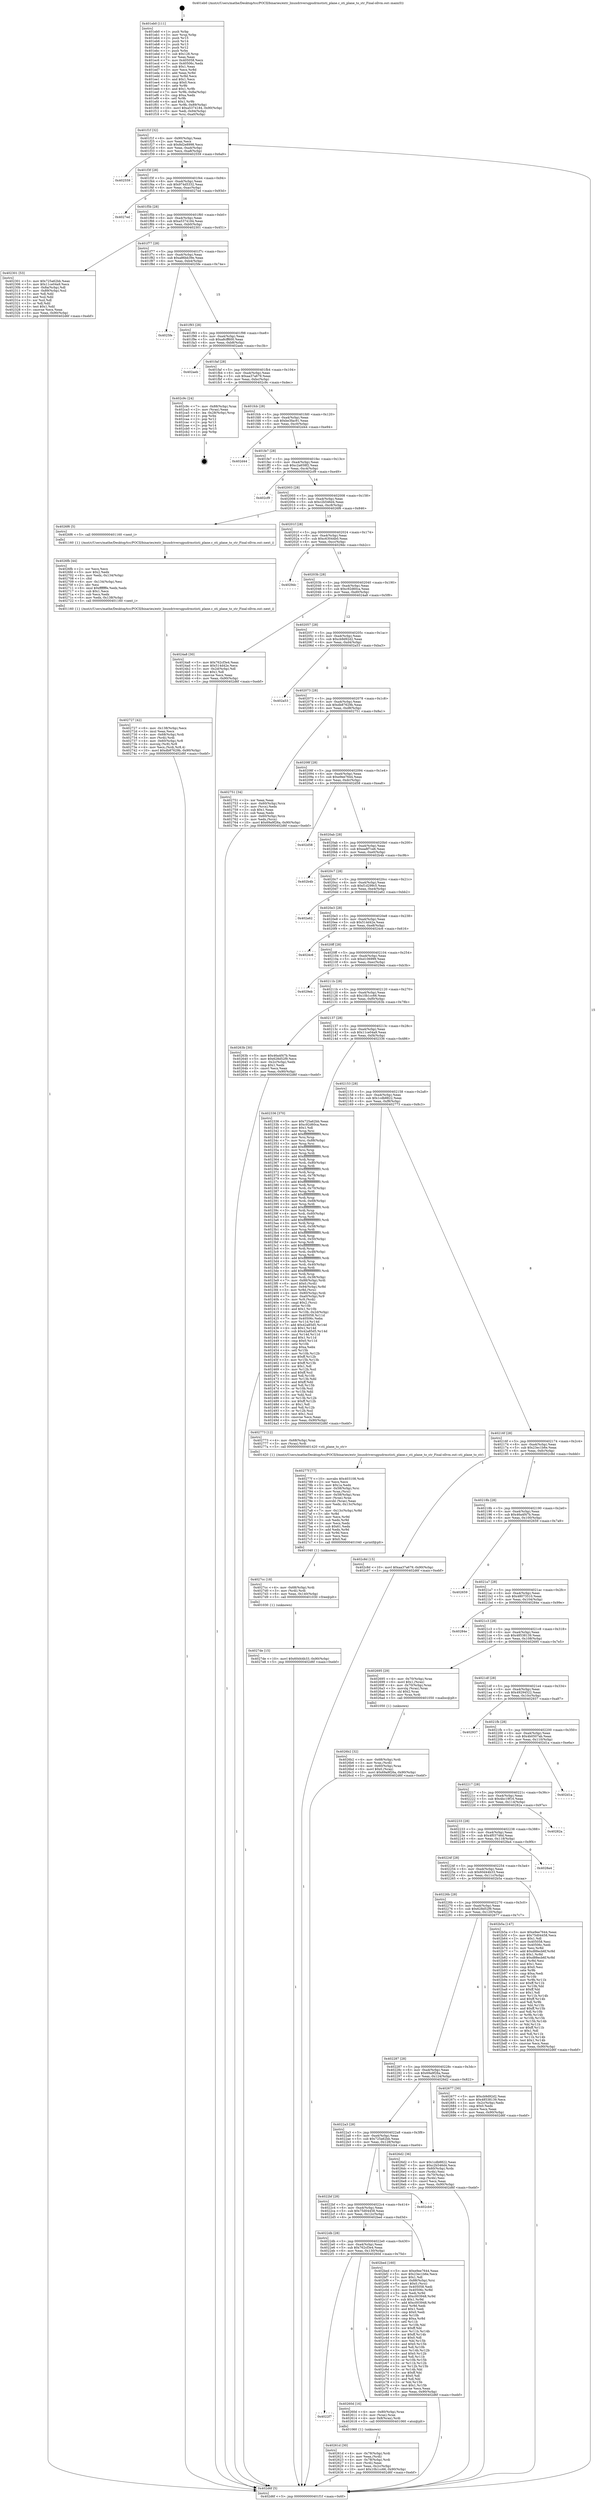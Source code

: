 digraph "0x401eb0" {
  label = "0x401eb0 (/mnt/c/Users/mathe/Desktop/tcc/POCII/binaries/extr_linuxdriversgpudrmstisti_plane.c_sti_plane_to_str_Final-ollvm.out::main(0))"
  labelloc = "t"
  node[shape=record]

  Entry [label="",width=0.3,height=0.3,shape=circle,fillcolor=black,style=filled]
  "0x401f1f" [label="{
     0x401f1f [32]\l
     | [instrs]\l
     &nbsp;&nbsp;0x401f1f \<+6\>: mov -0x90(%rbp),%eax\l
     &nbsp;&nbsp;0x401f25 \<+2\>: mov %eax,%ecx\l
     &nbsp;&nbsp;0x401f27 \<+6\>: sub $0x8d2e8998,%ecx\l
     &nbsp;&nbsp;0x401f2d \<+6\>: mov %eax,-0xa4(%rbp)\l
     &nbsp;&nbsp;0x401f33 \<+6\>: mov %ecx,-0xa8(%rbp)\l
     &nbsp;&nbsp;0x401f39 \<+6\>: je 0000000000402559 \<main+0x6a9\>\l
  }"]
  "0x402559" [label="{
     0x402559\l
  }", style=dashed]
  "0x401f3f" [label="{
     0x401f3f [28]\l
     | [instrs]\l
     &nbsp;&nbsp;0x401f3f \<+5\>: jmp 0000000000401f44 \<main+0x94\>\l
     &nbsp;&nbsp;0x401f44 \<+6\>: mov -0xa4(%rbp),%eax\l
     &nbsp;&nbsp;0x401f4a \<+5\>: sub $0x974d5332,%eax\l
     &nbsp;&nbsp;0x401f4f \<+6\>: mov %eax,-0xac(%rbp)\l
     &nbsp;&nbsp;0x401f55 \<+6\>: je 00000000004027ed \<main+0x93d\>\l
  }"]
  Exit [label="",width=0.3,height=0.3,shape=circle,fillcolor=black,style=filled,peripheries=2]
  "0x4027ed" [label="{
     0x4027ed\l
  }", style=dashed]
  "0x401f5b" [label="{
     0x401f5b [28]\l
     | [instrs]\l
     &nbsp;&nbsp;0x401f5b \<+5\>: jmp 0000000000401f60 \<main+0xb0\>\l
     &nbsp;&nbsp;0x401f60 \<+6\>: mov -0xa4(%rbp),%eax\l
     &nbsp;&nbsp;0x401f66 \<+5\>: sub $0xa5374184,%eax\l
     &nbsp;&nbsp;0x401f6b \<+6\>: mov %eax,-0xb0(%rbp)\l
     &nbsp;&nbsp;0x401f71 \<+6\>: je 0000000000402301 \<main+0x451\>\l
  }"]
  "0x4027de" [label="{
     0x4027de [15]\l
     | [instrs]\l
     &nbsp;&nbsp;0x4027de \<+10\>: movl $0x60d44b33,-0x90(%rbp)\l
     &nbsp;&nbsp;0x4027e8 \<+5\>: jmp 0000000000402d6f \<main+0xebf\>\l
  }"]
  "0x402301" [label="{
     0x402301 [53]\l
     | [instrs]\l
     &nbsp;&nbsp;0x402301 \<+5\>: mov $0x725a62bb,%eax\l
     &nbsp;&nbsp;0x402306 \<+5\>: mov $0x11ce04a9,%ecx\l
     &nbsp;&nbsp;0x40230b \<+6\>: mov -0x8a(%rbp),%dl\l
     &nbsp;&nbsp;0x402311 \<+7\>: mov -0x89(%rbp),%sil\l
     &nbsp;&nbsp;0x402318 \<+3\>: mov %dl,%dil\l
     &nbsp;&nbsp;0x40231b \<+3\>: and %sil,%dil\l
     &nbsp;&nbsp;0x40231e \<+3\>: xor %sil,%dl\l
     &nbsp;&nbsp;0x402321 \<+3\>: or %dl,%dil\l
     &nbsp;&nbsp;0x402324 \<+4\>: test $0x1,%dil\l
     &nbsp;&nbsp;0x402328 \<+3\>: cmovne %ecx,%eax\l
     &nbsp;&nbsp;0x40232b \<+6\>: mov %eax,-0x90(%rbp)\l
     &nbsp;&nbsp;0x402331 \<+5\>: jmp 0000000000402d6f \<main+0xebf\>\l
  }"]
  "0x401f77" [label="{
     0x401f77 [28]\l
     | [instrs]\l
     &nbsp;&nbsp;0x401f77 \<+5\>: jmp 0000000000401f7c \<main+0xcc\>\l
     &nbsp;&nbsp;0x401f7c \<+6\>: mov -0xa4(%rbp),%eax\l
     &nbsp;&nbsp;0x401f82 \<+5\>: sub $0xa86bb39e,%eax\l
     &nbsp;&nbsp;0x401f87 \<+6\>: mov %eax,-0xb4(%rbp)\l
     &nbsp;&nbsp;0x401f8d \<+6\>: je 00000000004025fe \<main+0x74e\>\l
  }"]
  "0x402d6f" [label="{
     0x402d6f [5]\l
     | [instrs]\l
     &nbsp;&nbsp;0x402d6f \<+5\>: jmp 0000000000401f1f \<main+0x6f\>\l
  }"]
  "0x401eb0" [label="{
     0x401eb0 [111]\l
     | [instrs]\l
     &nbsp;&nbsp;0x401eb0 \<+1\>: push %rbp\l
     &nbsp;&nbsp;0x401eb1 \<+3\>: mov %rsp,%rbp\l
     &nbsp;&nbsp;0x401eb4 \<+2\>: push %r15\l
     &nbsp;&nbsp;0x401eb6 \<+2\>: push %r14\l
     &nbsp;&nbsp;0x401eb8 \<+2\>: push %r13\l
     &nbsp;&nbsp;0x401eba \<+2\>: push %r12\l
     &nbsp;&nbsp;0x401ebc \<+1\>: push %rbx\l
     &nbsp;&nbsp;0x401ebd \<+7\>: sub $0x128,%rsp\l
     &nbsp;&nbsp;0x401ec4 \<+2\>: xor %eax,%eax\l
     &nbsp;&nbsp;0x401ec6 \<+7\>: mov 0x405058,%ecx\l
     &nbsp;&nbsp;0x401ecd \<+7\>: mov 0x40506c,%edx\l
     &nbsp;&nbsp;0x401ed4 \<+3\>: sub $0x1,%eax\l
     &nbsp;&nbsp;0x401ed7 \<+3\>: mov %ecx,%r8d\l
     &nbsp;&nbsp;0x401eda \<+3\>: add %eax,%r8d\l
     &nbsp;&nbsp;0x401edd \<+4\>: imul %r8d,%ecx\l
     &nbsp;&nbsp;0x401ee1 \<+3\>: and $0x1,%ecx\l
     &nbsp;&nbsp;0x401ee4 \<+3\>: cmp $0x0,%ecx\l
     &nbsp;&nbsp;0x401ee7 \<+4\>: sete %r9b\l
     &nbsp;&nbsp;0x401eeb \<+4\>: and $0x1,%r9b\l
     &nbsp;&nbsp;0x401eef \<+7\>: mov %r9b,-0x8a(%rbp)\l
     &nbsp;&nbsp;0x401ef6 \<+3\>: cmp $0xa,%edx\l
     &nbsp;&nbsp;0x401ef9 \<+4\>: setl %r9b\l
     &nbsp;&nbsp;0x401efd \<+4\>: and $0x1,%r9b\l
     &nbsp;&nbsp;0x401f01 \<+7\>: mov %r9b,-0x89(%rbp)\l
     &nbsp;&nbsp;0x401f08 \<+10\>: movl $0xa5374184,-0x90(%rbp)\l
     &nbsp;&nbsp;0x401f12 \<+6\>: mov %edi,-0x94(%rbp)\l
     &nbsp;&nbsp;0x401f18 \<+7\>: mov %rsi,-0xa0(%rbp)\l
  }"]
  "0x4027cc" [label="{
     0x4027cc [18]\l
     | [instrs]\l
     &nbsp;&nbsp;0x4027cc \<+4\>: mov -0x68(%rbp),%rdi\l
     &nbsp;&nbsp;0x4027d0 \<+3\>: mov (%rdi),%rdi\l
     &nbsp;&nbsp;0x4027d3 \<+6\>: mov %eax,-0x140(%rbp)\l
     &nbsp;&nbsp;0x4027d9 \<+5\>: call 0000000000401030 \<free@plt\>\l
     | [calls]\l
     &nbsp;&nbsp;0x401030 \{1\} (unknown)\l
  }"]
  "0x4025fe" [label="{
     0x4025fe\l
  }", style=dashed]
  "0x401f93" [label="{
     0x401f93 [28]\l
     | [instrs]\l
     &nbsp;&nbsp;0x401f93 \<+5\>: jmp 0000000000401f98 \<main+0xe8\>\l
     &nbsp;&nbsp;0x401f98 \<+6\>: mov -0xa4(%rbp),%eax\l
     &nbsp;&nbsp;0x401f9e \<+5\>: sub $0xa8cff600,%eax\l
     &nbsp;&nbsp;0x401fa3 \<+6\>: mov %eax,-0xb8(%rbp)\l
     &nbsp;&nbsp;0x401fa9 \<+6\>: je 0000000000402aeb \<main+0xc3b\>\l
  }"]
  "0x40277f" [label="{
     0x40277f [77]\l
     | [instrs]\l
     &nbsp;&nbsp;0x40277f \<+10\>: movabs $0x403108,%rdi\l
     &nbsp;&nbsp;0x402789 \<+2\>: xor %ecx,%ecx\l
     &nbsp;&nbsp;0x40278b \<+5\>: mov $0x1a,%edx\l
     &nbsp;&nbsp;0x402790 \<+4\>: mov -0x58(%rbp),%rsi\l
     &nbsp;&nbsp;0x402794 \<+3\>: mov %rax,(%rsi)\l
     &nbsp;&nbsp;0x402797 \<+4\>: mov -0x58(%rbp),%rax\l
     &nbsp;&nbsp;0x40279b \<+3\>: mov (%rax),%rax\l
     &nbsp;&nbsp;0x40279e \<+3\>: movsbl (%rax),%eax\l
     &nbsp;&nbsp;0x4027a1 \<+6\>: mov %edx,-0x13c(%rbp)\l
     &nbsp;&nbsp;0x4027a7 \<+1\>: cltd\l
     &nbsp;&nbsp;0x4027a8 \<+7\>: mov -0x13c(%rbp),%r8d\l
     &nbsp;&nbsp;0x4027af \<+3\>: idiv %r8d\l
     &nbsp;&nbsp;0x4027b2 \<+3\>: mov %ecx,%r9d\l
     &nbsp;&nbsp;0x4027b5 \<+3\>: sub %edx,%r9d\l
     &nbsp;&nbsp;0x4027b8 \<+2\>: mov %ecx,%edx\l
     &nbsp;&nbsp;0x4027ba \<+3\>: sub $0x61,%edx\l
     &nbsp;&nbsp;0x4027bd \<+3\>: add %edx,%r9d\l
     &nbsp;&nbsp;0x4027c0 \<+3\>: sub %r9d,%ecx\l
     &nbsp;&nbsp;0x4027c3 \<+2\>: mov %ecx,%esi\l
     &nbsp;&nbsp;0x4027c5 \<+2\>: mov $0x0,%al\l
     &nbsp;&nbsp;0x4027c7 \<+5\>: call 0000000000401040 \<printf@plt\>\l
     | [calls]\l
     &nbsp;&nbsp;0x401040 \{1\} (unknown)\l
  }"]
  "0x402aeb" [label="{
     0x402aeb\l
  }", style=dashed]
  "0x401faf" [label="{
     0x401faf [28]\l
     | [instrs]\l
     &nbsp;&nbsp;0x401faf \<+5\>: jmp 0000000000401fb4 \<main+0x104\>\l
     &nbsp;&nbsp;0x401fb4 \<+6\>: mov -0xa4(%rbp),%eax\l
     &nbsp;&nbsp;0x401fba \<+5\>: sub $0xaa37a679,%eax\l
     &nbsp;&nbsp;0x401fbf \<+6\>: mov %eax,-0xbc(%rbp)\l
     &nbsp;&nbsp;0x401fc5 \<+6\>: je 0000000000402c9c \<main+0xdec\>\l
  }"]
  "0x402727" [label="{
     0x402727 [42]\l
     | [instrs]\l
     &nbsp;&nbsp;0x402727 \<+6\>: mov -0x138(%rbp),%ecx\l
     &nbsp;&nbsp;0x40272d \<+3\>: imul %eax,%ecx\l
     &nbsp;&nbsp;0x402730 \<+4\>: mov -0x68(%rbp),%rdi\l
     &nbsp;&nbsp;0x402734 \<+3\>: mov (%rdi),%rdi\l
     &nbsp;&nbsp;0x402737 \<+4\>: mov -0x60(%rbp),%r8\l
     &nbsp;&nbsp;0x40273b \<+3\>: movslq (%r8),%r8\l
     &nbsp;&nbsp;0x40273e \<+4\>: mov %ecx,(%rdi,%r8,4)\l
     &nbsp;&nbsp;0x402742 \<+10\>: movl $0xdb87629b,-0x90(%rbp)\l
     &nbsp;&nbsp;0x40274c \<+5\>: jmp 0000000000402d6f \<main+0xebf\>\l
  }"]
  "0x402c9c" [label="{
     0x402c9c [24]\l
     | [instrs]\l
     &nbsp;&nbsp;0x402c9c \<+7\>: mov -0x88(%rbp),%rax\l
     &nbsp;&nbsp;0x402ca3 \<+2\>: mov (%rax),%eax\l
     &nbsp;&nbsp;0x402ca5 \<+4\>: lea -0x28(%rbp),%rsp\l
     &nbsp;&nbsp;0x402ca9 \<+1\>: pop %rbx\l
     &nbsp;&nbsp;0x402caa \<+2\>: pop %r12\l
     &nbsp;&nbsp;0x402cac \<+2\>: pop %r13\l
     &nbsp;&nbsp;0x402cae \<+2\>: pop %r14\l
     &nbsp;&nbsp;0x402cb0 \<+2\>: pop %r15\l
     &nbsp;&nbsp;0x402cb2 \<+1\>: pop %rbp\l
     &nbsp;&nbsp;0x402cb3 \<+1\>: ret\l
  }"]
  "0x401fcb" [label="{
     0x401fcb [28]\l
     | [instrs]\l
     &nbsp;&nbsp;0x401fcb \<+5\>: jmp 0000000000401fd0 \<main+0x120\>\l
     &nbsp;&nbsp;0x401fd0 \<+6\>: mov -0xa4(%rbp),%eax\l
     &nbsp;&nbsp;0x401fd6 \<+5\>: sub $0xbe3fac91,%eax\l
     &nbsp;&nbsp;0x401fdb \<+6\>: mov %eax,-0xc0(%rbp)\l
     &nbsp;&nbsp;0x401fe1 \<+6\>: je 0000000000402d44 \<main+0xe94\>\l
  }"]
  "0x4026fb" [label="{
     0x4026fb [44]\l
     | [instrs]\l
     &nbsp;&nbsp;0x4026fb \<+2\>: xor %ecx,%ecx\l
     &nbsp;&nbsp;0x4026fd \<+5\>: mov $0x2,%edx\l
     &nbsp;&nbsp;0x402702 \<+6\>: mov %edx,-0x134(%rbp)\l
     &nbsp;&nbsp;0x402708 \<+1\>: cltd\l
     &nbsp;&nbsp;0x402709 \<+6\>: mov -0x134(%rbp),%esi\l
     &nbsp;&nbsp;0x40270f \<+2\>: idiv %esi\l
     &nbsp;&nbsp;0x402711 \<+6\>: imul $0xfffffffe,%edx,%edx\l
     &nbsp;&nbsp;0x402717 \<+3\>: sub $0x1,%ecx\l
     &nbsp;&nbsp;0x40271a \<+2\>: sub %ecx,%edx\l
     &nbsp;&nbsp;0x40271c \<+6\>: mov %edx,-0x138(%rbp)\l
     &nbsp;&nbsp;0x402722 \<+5\>: call 0000000000401160 \<next_i\>\l
     | [calls]\l
     &nbsp;&nbsp;0x401160 \{1\} (/mnt/c/Users/mathe/Desktop/tcc/POCII/binaries/extr_linuxdriversgpudrmstisti_plane.c_sti_plane_to_str_Final-ollvm.out::next_i)\l
  }"]
  "0x402d44" [label="{
     0x402d44\l
  }", style=dashed]
  "0x401fe7" [label="{
     0x401fe7 [28]\l
     | [instrs]\l
     &nbsp;&nbsp;0x401fe7 \<+5\>: jmp 0000000000401fec \<main+0x13c\>\l
     &nbsp;&nbsp;0x401fec \<+6\>: mov -0xa4(%rbp),%eax\l
     &nbsp;&nbsp;0x401ff2 \<+5\>: sub $0xc2a658f2,%eax\l
     &nbsp;&nbsp;0x401ff7 \<+6\>: mov %eax,-0xc4(%rbp)\l
     &nbsp;&nbsp;0x401ffd \<+6\>: je 0000000000402cf9 \<main+0xe49\>\l
  }"]
  "0x4026b2" [label="{
     0x4026b2 [32]\l
     | [instrs]\l
     &nbsp;&nbsp;0x4026b2 \<+4\>: mov -0x68(%rbp),%rdi\l
     &nbsp;&nbsp;0x4026b6 \<+3\>: mov %rax,(%rdi)\l
     &nbsp;&nbsp;0x4026b9 \<+4\>: mov -0x60(%rbp),%rax\l
     &nbsp;&nbsp;0x4026bd \<+6\>: movl $0x0,(%rax)\l
     &nbsp;&nbsp;0x4026c3 \<+10\>: movl $0x69a9f26a,-0x90(%rbp)\l
     &nbsp;&nbsp;0x4026cd \<+5\>: jmp 0000000000402d6f \<main+0xebf\>\l
  }"]
  "0x402cf9" [label="{
     0x402cf9\l
  }", style=dashed]
  "0x402003" [label="{
     0x402003 [28]\l
     | [instrs]\l
     &nbsp;&nbsp;0x402003 \<+5\>: jmp 0000000000402008 \<main+0x158\>\l
     &nbsp;&nbsp;0x402008 \<+6\>: mov -0xa4(%rbp),%eax\l
     &nbsp;&nbsp;0x40200e \<+5\>: sub $0xc2b546d4,%eax\l
     &nbsp;&nbsp;0x402013 \<+6\>: mov %eax,-0xc8(%rbp)\l
     &nbsp;&nbsp;0x402019 \<+6\>: je 00000000004026f6 \<main+0x846\>\l
  }"]
  "0x40261d" [label="{
     0x40261d [30]\l
     | [instrs]\l
     &nbsp;&nbsp;0x40261d \<+4\>: mov -0x78(%rbp),%rdi\l
     &nbsp;&nbsp;0x402621 \<+2\>: mov %eax,(%rdi)\l
     &nbsp;&nbsp;0x402623 \<+4\>: mov -0x78(%rbp),%rdi\l
     &nbsp;&nbsp;0x402627 \<+2\>: mov (%rdi),%eax\l
     &nbsp;&nbsp;0x402629 \<+3\>: mov %eax,-0x2c(%rbp)\l
     &nbsp;&nbsp;0x40262c \<+10\>: movl $0x10b1cc66,-0x90(%rbp)\l
     &nbsp;&nbsp;0x402636 \<+5\>: jmp 0000000000402d6f \<main+0xebf\>\l
  }"]
  "0x4026f6" [label="{
     0x4026f6 [5]\l
     | [instrs]\l
     &nbsp;&nbsp;0x4026f6 \<+5\>: call 0000000000401160 \<next_i\>\l
     | [calls]\l
     &nbsp;&nbsp;0x401160 \{1\} (/mnt/c/Users/mathe/Desktop/tcc/POCII/binaries/extr_linuxdriversgpudrmstisti_plane.c_sti_plane_to_str_Final-ollvm.out::next_i)\l
  }"]
  "0x40201f" [label="{
     0x40201f [28]\l
     | [instrs]\l
     &nbsp;&nbsp;0x40201f \<+5\>: jmp 0000000000402024 \<main+0x174\>\l
     &nbsp;&nbsp;0x402024 \<+6\>: mov -0xa4(%rbp),%eax\l
     &nbsp;&nbsp;0x40202a \<+5\>: sub $0xc63044b0,%eax\l
     &nbsp;&nbsp;0x40202f \<+6\>: mov %eax,-0xcc(%rbp)\l
     &nbsp;&nbsp;0x402035 \<+6\>: je 00000000004029dc \<main+0xb2c\>\l
  }"]
  "0x4022f7" [label="{
     0x4022f7\l
  }", style=dashed]
  "0x4029dc" [label="{
     0x4029dc\l
  }", style=dashed]
  "0x40203b" [label="{
     0x40203b [28]\l
     | [instrs]\l
     &nbsp;&nbsp;0x40203b \<+5\>: jmp 0000000000402040 \<main+0x190\>\l
     &nbsp;&nbsp;0x402040 \<+6\>: mov -0xa4(%rbp),%eax\l
     &nbsp;&nbsp;0x402046 \<+5\>: sub $0xc92d60ca,%eax\l
     &nbsp;&nbsp;0x40204b \<+6\>: mov %eax,-0xd0(%rbp)\l
     &nbsp;&nbsp;0x402051 \<+6\>: je 00000000004024a8 \<main+0x5f8\>\l
  }"]
  "0x40260d" [label="{
     0x40260d [16]\l
     | [instrs]\l
     &nbsp;&nbsp;0x40260d \<+4\>: mov -0x80(%rbp),%rax\l
     &nbsp;&nbsp;0x402611 \<+3\>: mov (%rax),%rax\l
     &nbsp;&nbsp;0x402614 \<+4\>: mov 0x8(%rax),%rdi\l
     &nbsp;&nbsp;0x402618 \<+5\>: call 0000000000401060 \<atoi@plt\>\l
     | [calls]\l
     &nbsp;&nbsp;0x401060 \{1\} (unknown)\l
  }"]
  "0x4024a8" [label="{
     0x4024a8 [30]\l
     | [instrs]\l
     &nbsp;&nbsp;0x4024a8 \<+5\>: mov $0x762cf3e4,%eax\l
     &nbsp;&nbsp;0x4024ad \<+5\>: mov $0x514d42e,%ecx\l
     &nbsp;&nbsp;0x4024b2 \<+3\>: mov -0x2d(%rbp),%dl\l
     &nbsp;&nbsp;0x4024b5 \<+3\>: test $0x1,%dl\l
     &nbsp;&nbsp;0x4024b8 \<+3\>: cmovne %ecx,%eax\l
     &nbsp;&nbsp;0x4024bb \<+6\>: mov %eax,-0x90(%rbp)\l
     &nbsp;&nbsp;0x4024c1 \<+5\>: jmp 0000000000402d6f \<main+0xebf\>\l
  }"]
  "0x402057" [label="{
     0x402057 [28]\l
     | [instrs]\l
     &nbsp;&nbsp;0x402057 \<+5\>: jmp 000000000040205c \<main+0x1ac\>\l
     &nbsp;&nbsp;0x40205c \<+6\>: mov -0xa4(%rbp),%eax\l
     &nbsp;&nbsp;0x402062 \<+5\>: sub $0xcb9d92d2,%eax\l
     &nbsp;&nbsp;0x402067 \<+6\>: mov %eax,-0xd4(%rbp)\l
     &nbsp;&nbsp;0x40206d \<+6\>: je 0000000000402a53 \<main+0xba3\>\l
  }"]
  "0x4022db" [label="{
     0x4022db [28]\l
     | [instrs]\l
     &nbsp;&nbsp;0x4022db \<+5\>: jmp 00000000004022e0 \<main+0x430\>\l
     &nbsp;&nbsp;0x4022e0 \<+6\>: mov -0xa4(%rbp),%eax\l
     &nbsp;&nbsp;0x4022e6 \<+5\>: sub $0x762cf3e4,%eax\l
     &nbsp;&nbsp;0x4022eb \<+6\>: mov %eax,-0x130(%rbp)\l
     &nbsp;&nbsp;0x4022f1 \<+6\>: je 000000000040260d \<main+0x75d\>\l
  }"]
  "0x402a53" [label="{
     0x402a53\l
  }", style=dashed]
  "0x402073" [label="{
     0x402073 [28]\l
     | [instrs]\l
     &nbsp;&nbsp;0x402073 \<+5\>: jmp 0000000000402078 \<main+0x1c8\>\l
     &nbsp;&nbsp;0x402078 \<+6\>: mov -0xa4(%rbp),%eax\l
     &nbsp;&nbsp;0x40207e \<+5\>: sub $0xdb87629b,%eax\l
     &nbsp;&nbsp;0x402083 \<+6\>: mov %eax,-0xd8(%rbp)\l
     &nbsp;&nbsp;0x402089 \<+6\>: je 0000000000402751 \<main+0x8a1\>\l
  }"]
  "0x402bed" [label="{
     0x402bed [160]\l
     | [instrs]\l
     &nbsp;&nbsp;0x402bed \<+5\>: mov $0xe9ee7644,%eax\l
     &nbsp;&nbsp;0x402bf2 \<+5\>: mov $0x23ec1b6e,%ecx\l
     &nbsp;&nbsp;0x402bf7 \<+2\>: mov $0x1,%dl\l
     &nbsp;&nbsp;0x402bf9 \<+7\>: mov -0x88(%rbp),%rsi\l
     &nbsp;&nbsp;0x402c00 \<+6\>: movl $0x0,(%rsi)\l
     &nbsp;&nbsp;0x402c06 \<+7\>: mov 0x405058,%edi\l
     &nbsp;&nbsp;0x402c0d \<+8\>: mov 0x40506c,%r8d\l
     &nbsp;&nbsp;0x402c15 \<+3\>: mov %edi,%r9d\l
     &nbsp;&nbsp;0x402c18 \<+7\>: sub $0xc003948,%r9d\l
     &nbsp;&nbsp;0x402c1f \<+4\>: sub $0x1,%r9d\l
     &nbsp;&nbsp;0x402c23 \<+7\>: add $0xc003948,%r9d\l
     &nbsp;&nbsp;0x402c2a \<+4\>: imul %r9d,%edi\l
     &nbsp;&nbsp;0x402c2e \<+3\>: and $0x1,%edi\l
     &nbsp;&nbsp;0x402c31 \<+3\>: cmp $0x0,%edi\l
     &nbsp;&nbsp;0x402c34 \<+4\>: sete %r10b\l
     &nbsp;&nbsp;0x402c38 \<+4\>: cmp $0xa,%r8d\l
     &nbsp;&nbsp;0x402c3c \<+4\>: setl %r11b\l
     &nbsp;&nbsp;0x402c40 \<+3\>: mov %r10b,%bl\l
     &nbsp;&nbsp;0x402c43 \<+3\>: xor $0xff,%bl\l
     &nbsp;&nbsp;0x402c46 \<+3\>: mov %r11b,%r14b\l
     &nbsp;&nbsp;0x402c49 \<+4\>: xor $0xff,%r14b\l
     &nbsp;&nbsp;0x402c4d \<+3\>: xor $0x0,%dl\l
     &nbsp;&nbsp;0x402c50 \<+3\>: mov %bl,%r15b\l
     &nbsp;&nbsp;0x402c53 \<+4\>: and $0x0,%r15b\l
     &nbsp;&nbsp;0x402c57 \<+3\>: and %dl,%r10b\l
     &nbsp;&nbsp;0x402c5a \<+3\>: mov %r14b,%r12b\l
     &nbsp;&nbsp;0x402c5d \<+4\>: and $0x0,%r12b\l
     &nbsp;&nbsp;0x402c61 \<+3\>: and %dl,%r11b\l
     &nbsp;&nbsp;0x402c64 \<+3\>: or %r10b,%r15b\l
     &nbsp;&nbsp;0x402c67 \<+3\>: or %r11b,%r12b\l
     &nbsp;&nbsp;0x402c6a \<+3\>: xor %r12b,%r15b\l
     &nbsp;&nbsp;0x402c6d \<+3\>: or %r14b,%bl\l
     &nbsp;&nbsp;0x402c70 \<+3\>: xor $0xff,%bl\l
     &nbsp;&nbsp;0x402c73 \<+3\>: or $0x0,%dl\l
     &nbsp;&nbsp;0x402c76 \<+2\>: and %dl,%bl\l
     &nbsp;&nbsp;0x402c78 \<+3\>: or %bl,%r15b\l
     &nbsp;&nbsp;0x402c7b \<+4\>: test $0x1,%r15b\l
     &nbsp;&nbsp;0x402c7f \<+3\>: cmovne %ecx,%eax\l
     &nbsp;&nbsp;0x402c82 \<+6\>: mov %eax,-0x90(%rbp)\l
     &nbsp;&nbsp;0x402c88 \<+5\>: jmp 0000000000402d6f \<main+0xebf\>\l
  }"]
  "0x402751" [label="{
     0x402751 [34]\l
     | [instrs]\l
     &nbsp;&nbsp;0x402751 \<+2\>: xor %eax,%eax\l
     &nbsp;&nbsp;0x402753 \<+4\>: mov -0x60(%rbp),%rcx\l
     &nbsp;&nbsp;0x402757 \<+2\>: mov (%rcx),%edx\l
     &nbsp;&nbsp;0x402759 \<+3\>: sub $0x1,%eax\l
     &nbsp;&nbsp;0x40275c \<+2\>: sub %eax,%edx\l
     &nbsp;&nbsp;0x40275e \<+4\>: mov -0x60(%rbp),%rcx\l
     &nbsp;&nbsp;0x402762 \<+2\>: mov %edx,(%rcx)\l
     &nbsp;&nbsp;0x402764 \<+10\>: movl $0x69a9f26a,-0x90(%rbp)\l
     &nbsp;&nbsp;0x40276e \<+5\>: jmp 0000000000402d6f \<main+0xebf\>\l
  }"]
  "0x40208f" [label="{
     0x40208f [28]\l
     | [instrs]\l
     &nbsp;&nbsp;0x40208f \<+5\>: jmp 0000000000402094 \<main+0x1e4\>\l
     &nbsp;&nbsp;0x402094 \<+6\>: mov -0xa4(%rbp),%eax\l
     &nbsp;&nbsp;0x40209a \<+5\>: sub $0xe9ee7644,%eax\l
     &nbsp;&nbsp;0x40209f \<+6\>: mov %eax,-0xdc(%rbp)\l
     &nbsp;&nbsp;0x4020a5 \<+6\>: je 0000000000402d58 \<main+0xea8\>\l
  }"]
  "0x4022bf" [label="{
     0x4022bf [28]\l
     | [instrs]\l
     &nbsp;&nbsp;0x4022bf \<+5\>: jmp 00000000004022c4 \<main+0x414\>\l
     &nbsp;&nbsp;0x4022c4 \<+6\>: mov -0xa4(%rbp),%eax\l
     &nbsp;&nbsp;0x4022ca \<+5\>: sub $0x75d04458,%eax\l
     &nbsp;&nbsp;0x4022cf \<+6\>: mov %eax,-0x12c(%rbp)\l
     &nbsp;&nbsp;0x4022d5 \<+6\>: je 0000000000402bed \<main+0xd3d\>\l
  }"]
  "0x402d58" [label="{
     0x402d58\l
  }", style=dashed]
  "0x4020ab" [label="{
     0x4020ab [28]\l
     | [instrs]\l
     &nbsp;&nbsp;0x4020ab \<+5\>: jmp 00000000004020b0 \<main+0x200\>\l
     &nbsp;&nbsp;0x4020b0 \<+6\>: mov -0xa4(%rbp),%eax\l
     &nbsp;&nbsp;0x4020b6 \<+5\>: sub $0xea8f7ce6,%eax\l
     &nbsp;&nbsp;0x4020bb \<+6\>: mov %eax,-0xe0(%rbp)\l
     &nbsp;&nbsp;0x4020c1 \<+6\>: je 0000000000402b4b \<main+0xc9b\>\l
  }"]
  "0x402cb4" [label="{
     0x402cb4\l
  }", style=dashed]
  "0x402b4b" [label="{
     0x402b4b\l
  }", style=dashed]
  "0x4020c7" [label="{
     0x4020c7 [28]\l
     | [instrs]\l
     &nbsp;&nbsp;0x4020c7 \<+5\>: jmp 00000000004020cc \<main+0x21c\>\l
     &nbsp;&nbsp;0x4020cc \<+6\>: mov -0xa4(%rbp),%eax\l
     &nbsp;&nbsp;0x4020d2 \<+5\>: sub $0xf1d299c5,%eax\l
     &nbsp;&nbsp;0x4020d7 \<+6\>: mov %eax,-0xe4(%rbp)\l
     &nbsp;&nbsp;0x4020dd \<+6\>: je 0000000000402a62 \<main+0xbb2\>\l
  }"]
  "0x4022a3" [label="{
     0x4022a3 [28]\l
     | [instrs]\l
     &nbsp;&nbsp;0x4022a3 \<+5\>: jmp 00000000004022a8 \<main+0x3f8\>\l
     &nbsp;&nbsp;0x4022a8 \<+6\>: mov -0xa4(%rbp),%eax\l
     &nbsp;&nbsp;0x4022ae \<+5\>: sub $0x725a62bb,%eax\l
     &nbsp;&nbsp;0x4022b3 \<+6\>: mov %eax,-0x128(%rbp)\l
     &nbsp;&nbsp;0x4022b9 \<+6\>: je 0000000000402cb4 \<main+0xe04\>\l
  }"]
  "0x402a62" [label="{
     0x402a62\l
  }", style=dashed]
  "0x4020e3" [label="{
     0x4020e3 [28]\l
     | [instrs]\l
     &nbsp;&nbsp;0x4020e3 \<+5\>: jmp 00000000004020e8 \<main+0x238\>\l
     &nbsp;&nbsp;0x4020e8 \<+6\>: mov -0xa4(%rbp),%eax\l
     &nbsp;&nbsp;0x4020ee \<+5\>: sub $0x514d42e,%eax\l
     &nbsp;&nbsp;0x4020f3 \<+6\>: mov %eax,-0xe8(%rbp)\l
     &nbsp;&nbsp;0x4020f9 \<+6\>: je 00000000004024c6 \<main+0x616\>\l
  }"]
  "0x4026d2" [label="{
     0x4026d2 [36]\l
     | [instrs]\l
     &nbsp;&nbsp;0x4026d2 \<+5\>: mov $0x1cdb8822,%eax\l
     &nbsp;&nbsp;0x4026d7 \<+5\>: mov $0xc2b546d4,%ecx\l
     &nbsp;&nbsp;0x4026dc \<+4\>: mov -0x60(%rbp),%rdx\l
     &nbsp;&nbsp;0x4026e0 \<+2\>: mov (%rdx),%esi\l
     &nbsp;&nbsp;0x4026e2 \<+4\>: mov -0x70(%rbp),%rdx\l
     &nbsp;&nbsp;0x4026e6 \<+2\>: cmp (%rdx),%esi\l
     &nbsp;&nbsp;0x4026e8 \<+3\>: cmovl %ecx,%eax\l
     &nbsp;&nbsp;0x4026eb \<+6\>: mov %eax,-0x90(%rbp)\l
     &nbsp;&nbsp;0x4026f1 \<+5\>: jmp 0000000000402d6f \<main+0xebf\>\l
  }"]
  "0x4024c6" [label="{
     0x4024c6\l
  }", style=dashed]
  "0x4020ff" [label="{
     0x4020ff [28]\l
     | [instrs]\l
     &nbsp;&nbsp;0x4020ff \<+5\>: jmp 0000000000402104 \<main+0x254\>\l
     &nbsp;&nbsp;0x402104 \<+6\>: mov -0xa4(%rbp),%eax\l
     &nbsp;&nbsp;0x40210a \<+5\>: sub $0xd106999,%eax\l
     &nbsp;&nbsp;0x40210f \<+6\>: mov %eax,-0xec(%rbp)\l
     &nbsp;&nbsp;0x402115 \<+6\>: je 00000000004029eb \<main+0xb3b\>\l
  }"]
  "0x402287" [label="{
     0x402287 [28]\l
     | [instrs]\l
     &nbsp;&nbsp;0x402287 \<+5\>: jmp 000000000040228c \<main+0x3dc\>\l
     &nbsp;&nbsp;0x40228c \<+6\>: mov -0xa4(%rbp),%eax\l
     &nbsp;&nbsp;0x402292 \<+5\>: sub $0x69a9f26a,%eax\l
     &nbsp;&nbsp;0x402297 \<+6\>: mov %eax,-0x124(%rbp)\l
     &nbsp;&nbsp;0x40229d \<+6\>: je 00000000004026d2 \<main+0x822\>\l
  }"]
  "0x4029eb" [label="{
     0x4029eb\l
  }", style=dashed]
  "0x40211b" [label="{
     0x40211b [28]\l
     | [instrs]\l
     &nbsp;&nbsp;0x40211b \<+5\>: jmp 0000000000402120 \<main+0x270\>\l
     &nbsp;&nbsp;0x402120 \<+6\>: mov -0xa4(%rbp),%eax\l
     &nbsp;&nbsp;0x402126 \<+5\>: sub $0x10b1cc66,%eax\l
     &nbsp;&nbsp;0x40212b \<+6\>: mov %eax,-0xf0(%rbp)\l
     &nbsp;&nbsp;0x402131 \<+6\>: je 000000000040263b \<main+0x78b\>\l
  }"]
  "0x402677" [label="{
     0x402677 [30]\l
     | [instrs]\l
     &nbsp;&nbsp;0x402677 \<+5\>: mov $0xcb9d92d2,%eax\l
     &nbsp;&nbsp;0x40267c \<+5\>: mov $0x48538139,%ecx\l
     &nbsp;&nbsp;0x402681 \<+3\>: mov -0x2c(%rbp),%edx\l
     &nbsp;&nbsp;0x402684 \<+3\>: cmp $0x0,%edx\l
     &nbsp;&nbsp;0x402687 \<+3\>: cmove %ecx,%eax\l
     &nbsp;&nbsp;0x40268a \<+6\>: mov %eax,-0x90(%rbp)\l
     &nbsp;&nbsp;0x402690 \<+5\>: jmp 0000000000402d6f \<main+0xebf\>\l
  }"]
  "0x40263b" [label="{
     0x40263b [30]\l
     | [instrs]\l
     &nbsp;&nbsp;0x40263b \<+5\>: mov $0x46a4f47b,%eax\l
     &nbsp;&nbsp;0x402640 \<+5\>: mov $0x628d52f9,%ecx\l
     &nbsp;&nbsp;0x402645 \<+3\>: mov -0x2c(%rbp),%edx\l
     &nbsp;&nbsp;0x402648 \<+3\>: cmp $0x1,%edx\l
     &nbsp;&nbsp;0x40264b \<+3\>: cmovl %ecx,%eax\l
     &nbsp;&nbsp;0x40264e \<+6\>: mov %eax,-0x90(%rbp)\l
     &nbsp;&nbsp;0x402654 \<+5\>: jmp 0000000000402d6f \<main+0xebf\>\l
  }"]
  "0x402137" [label="{
     0x402137 [28]\l
     | [instrs]\l
     &nbsp;&nbsp;0x402137 \<+5\>: jmp 000000000040213c \<main+0x28c\>\l
     &nbsp;&nbsp;0x40213c \<+6\>: mov -0xa4(%rbp),%eax\l
     &nbsp;&nbsp;0x402142 \<+5\>: sub $0x11ce04a9,%eax\l
     &nbsp;&nbsp;0x402147 \<+6\>: mov %eax,-0xf4(%rbp)\l
     &nbsp;&nbsp;0x40214d \<+6\>: je 0000000000402336 \<main+0x486\>\l
  }"]
  "0x40226b" [label="{
     0x40226b [28]\l
     | [instrs]\l
     &nbsp;&nbsp;0x40226b \<+5\>: jmp 0000000000402270 \<main+0x3c0\>\l
     &nbsp;&nbsp;0x402270 \<+6\>: mov -0xa4(%rbp),%eax\l
     &nbsp;&nbsp;0x402276 \<+5\>: sub $0x628d52f9,%eax\l
     &nbsp;&nbsp;0x40227b \<+6\>: mov %eax,-0x120(%rbp)\l
     &nbsp;&nbsp;0x402281 \<+6\>: je 0000000000402677 \<main+0x7c7\>\l
  }"]
  "0x402336" [label="{
     0x402336 [370]\l
     | [instrs]\l
     &nbsp;&nbsp;0x402336 \<+5\>: mov $0x725a62bb,%eax\l
     &nbsp;&nbsp;0x40233b \<+5\>: mov $0xc92d60ca,%ecx\l
     &nbsp;&nbsp;0x402340 \<+2\>: mov $0x1,%dl\l
     &nbsp;&nbsp;0x402342 \<+3\>: mov %rsp,%rsi\l
     &nbsp;&nbsp;0x402345 \<+4\>: add $0xfffffffffffffff0,%rsi\l
     &nbsp;&nbsp;0x402349 \<+3\>: mov %rsi,%rsp\l
     &nbsp;&nbsp;0x40234c \<+7\>: mov %rsi,-0x88(%rbp)\l
     &nbsp;&nbsp;0x402353 \<+3\>: mov %rsp,%rsi\l
     &nbsp;&nbsp;0x402356 \<+4\>: add $0xfffffffffffffff0,%rsi\l
     &nbsp;&nbsp;0x40235a \<+3\>: mov %rsi,%rsp\l
     &nbsp;&nbsp;0x40235d \<+3\>: mov %rsp,%rdi\l
     &nbsp;&nbsp;0x402360 \<+4\>: add $0xfffffffffffffff0,%rdi\l
     &nbsp;&nbsp;0x402364 \<+3\>: mov %rdi,%rsp\l
     &nbsp;&nbsp;0x402367 \<+4\>: mov %rdi,-0x80(%rbp)\l
     &nbsp;&nbsp;0x40236b \<+3\>: mov %rsp,%rdi\l
     &nbsp;&nbsp;0x40236e \<+4\>: add $0xfffffffffffffff0,%rdi\l
     &nbsp;&nbsp;0x402372 \<+3\>: mov %rdi,%rsp\l
     &nbsp;&nbsp;0x402375 \<+4\>: mov %rdi,-0x78(%rbp)\l
     &nbsp;&nbsp;0x402379 \<+3\>: mov %rsp,%rdi\l
     &nbsp;&nbsp;0x40237c \<+4\>: add $0xfffffffffffffff0,%rdi\l
     &nbsp;&nbsp;0x402380 \<+3\>: mov %rdi,%rsp\l
     &nbsp;&nbsp;0x402383 \<+4\>: mov %rdi,-0x70(%rbp)\l
     &nbsp;&nbsp;0x402387 \<+3\>: mov %rsp,%rdi\l
     &nbsp;&nbsp;0x40238a \<+4\>: add $0xfffffffffffffff0,%rdi\l
     &nbsp;&nbsp;0x40238e \<+3\>: mov %rdi,%rsp\l
     &nbsp;&nbsp;0x402391 \<+4\>: mov %rdi,-0x68(%rbp)\l
     &nbsp;&nbsp;0x402395 \<+3\>: mov %rsp,%rdi\l
     &nbsp;&nbsp;0x402398 \<+4\>: add $0xfffffffffffffff0,%rdi\l
     &nbsp;&nbsp;0x40239c \<+3\>: mov %rdi,%rsp\l
     &nbsp;&nbsp;0x40239f \<+4\>: mov %rdi,-0x60(%rbp)\l
     &nbsp;&nbsp;0x4023a3 \<+3\>: mov %rsp,%rdi\l
     &nbsp;&nbsp;0x4023a6 \<+4\>: add $0xfffffffffffffff0,%rdi\l
     &nbsp;&nbsp;0x4023aa \<+3\>: mov %rdi,%rsp\l
     &nbsp;&nbsp;0x4023ad \<+4\>: mov %rdi,-0x58(%rbp)\l
     &nbsp;&nbsp;0x4023b1 \<+3\>: mov %rsp,%rdi\l
     &nbsp;&nbsp;0x4023b4 \<+4\>: add $0xfffffffffffffff0,%rdi\l
     &nbsp;&nbsp;0x4023b8 \<+3\>: mov %rdi,%rsp\l
     &nbsp;&nbsp;0x4023bb \<+4\>: mov %rdi,-0x50(%rbp)\l
     &nbsp;&nbsp;0x4023bf \<+3\>: mov %rsp,%rdi\l
     &nbsp;&nbsp;0x4023c2 \<+4\>: add $0xfffffffffffffff0,%rdi\l
     &nbsp;&nbsp;0x4023c6 \<+3\>: mov %rdi,%rsp\l
     &nbsp;&nbsp;0x4023c9 \<+4\>: mov %rdi,-0x48(%rbp)\l
     &nbsp;&nbsp;0x4023cd \<+3\>: mov %rsp,%rdi\l
     &nbsp;&nbsp;0x4023d0 \<+4\>: add $0xfffffffffffffff0,%rdi\l
     &nbsp;&nbsp;0x4023d4 \<+3\>: mov %rdi,%rsp\l
     &nbsp;&nbsp;0x4023d7 \<+4\>: mov %rdi,-0x40(%rbp)\l
     &nbsp;&nbsp;0x4023db \<+3\>: mov %rsp,%rdi\l
     &nbsp;&nbsp;0x4023de \<+4\>: add $0xfffffffffffffff0,%rdi\l
     &nbsp;&nbsp;0x4023e2 \<+3\>: mov %rdi,%rsp\l
     &nbsp;&nbsp;0x4023e5 \<+4\>: mov %rdi,-0x38(%rbp)\l
     &nbsp;&nbsp;0x4023e9 \<+7\>: mov -0x88(%rbp),%rdi\l
     &nbsp;&nbsp;0x4023f0 \<+6\>: movl $0x0,(%rdi)\l
     &nbsp;&nbsp;0x4023f6 \<+7\>: mov -0x94(%rbp),%r8d\l
     &nbsp;&nbsp;0x4023fd \<+3\>: mov %r8d,(%rsi)\l
     &nbsp;&nbsp;0x402400 \<+4\>: mov -0x80(%rbp),%rdi\l
     &nbsp;&nbsp;0x402404 \<+7\>: mov -0xa0(%rbp),%r9\l
     &nbsp;&nbsp;0x40240b \<+3\>: mov %r9,(%rdi)\l
     &nbsp;&nbsp;0x40240e \<+3\>: cmpl $0x2,(%rsi)\l
     &nbsp;&nbsp;0x402411 \<+4\>: setne %r10b\l
     &nbsp;&nbsp;0x402415 \<+4\>: and $0x1,%r10b\l
     &nbsp;&nbsp;0x402419 \<+4\>: mov %r10b,-0x2d(%rbp)\l
     &nbsp;&nbsp;0x40241d \<+8\>: mov 0x405058,%r11d\l
     &nbsp;&nbsp;0x402425 \<+7\>: mov 0x40506c,%ebx\l
     &nbsp;&nbsp;0x40242c \<+3\>: mov %r11d,%r14d\l
     &nbsp;&nbsp;0x40242f \<+7\>: add $0x42a85d5,%r14d\l
     &nbsp;&nbsp;0x402436 \<+4\>: sub $0x1,%r14d\l
     &nbsp;&nbsp;0x40243a \<+7\>: sub $0x42a85d5,%r14d\l
     &nbsp;&nbsp;0x402441 \<+4\>: imul %r14d,%r11d\l
     &nbsp;&nbsp;0x402445 \<+4\>: and $0x1,%r11d\l
     &nbsp;&nbsp;0x402449 \<+4\>: cmp $0x0,%r11d\l
     &nbsp;&nbsp;0x40244d \<+4\>: sete %r10b\l
     &nbsp;&nbsp;0x402451 \<+3\>: cmp $0xa,%ebx\l
     &nbsp;&nbsp;0x402454 \<+4\>: setl %r15b\l
     &nbsp;&nbsp;0x402458 \<+3\>: mov %r10b,%r12b\l
     &nbsp;&nbsp;0x40245b \<+4\>: xor $0xff,%r12b\l
     &nbsp;&nbsp;0x40245f \<+3\>: mov %r15b,%r13b\l
     &nbsp;&nbsp;0x402462 \<+4\>: xor $0xff,%r13b\l
     &nbsp;&nbsp;0x402466 \<+3\>: xor $0x1,%dl\l
     &nbsp;&nbsp;0x402469 \<+3\>: mov %r12b,%sil\l
     &nbsp;&nbsp;0x40246c \<+4\>: and $0xff,%sil\l
     &nbsp;&nbsp;0x402470 \<+3\>: and %dl,%r10b\l
     &nbsp;&nbsp;0x402473 \<+3\>: mov %r13b,%dil\l
     &nbsp;&nbsp;0x402476 \<+4\>: and $0xff,%dil\l
     &nbsp;&nbsp;0x40247a \<+3\>: and %dl,%r15b\l
     &nbsp;&nbsp;0x40247d \<+3\>: or %r10b,%sil\l
     &nbsp;&nbsp;0x402480 \<+3\>: or %r15b,%dil\l
     &nbsp;&nbsp;0x402483 \<+3\>: xor %dil,%sil\l
     &nbsp;&nbsp;0x402486 \<+3\>: or %r13b,%r12b\l
     &nbsp;&nbsp;0x402489 \<+4\>: xor $0xff,%r12b\l
     &nbsp;&nbsp;0x40248d \<+3\>: or $0x1,%dl\l
     &nbsp;&nbsp;0x402490 \<+3\>: and %dl,%r12b\l
     &nbsp;&nbsp;0x402493 \<+3\>: or %r12b,%sil\l
     &nbsp;&nbsp;0x402496 \<+4\>: test $0x1,%sil\l
     &nbsp;&nbsp;0x40249a \<+3\>: cmovne %ecx,%eax\l
     &nbsp;&nbsp;0x40249d \<+6\>: mov %eax,-0x90(%rbp)\l
     &nbsp;&nbsp;0x4024a3 \<+5\>: jmp 0000000000402d6f \<main+0xebf\>\l
  }"]
  "0x402153" [label="{
     0x402153 [28]\l
     | [instrs]\l
     &nbsp;&nbsp;0x402153 \<+5\>: jmp 0000000000402158 \<main+0x2a8\>\l
     &nbsp;&nbsp;0x402158 \<+6\>: mov -0xa4(%rbp),%eax\l
     &nbsp;&nbsp;0x40215e \<+5\>: sub $0x1cdb8822,%eax\l
     &nbsp;&nbsp;0x402163 \<+6\>: mov %eax,-0xf8(%rbp)\l
     &nbsp;&nbsp;0x402169 \<+6\>: je 0000000000402773 \<main+0x8c3\>\l
  }"]
  "0x402b5a" [label="{
     0x402b5a [147]\l
     | [instrs]\l
     &nbsp;&nbsp;0x402b5a \<+5\>: mov $0xe9ee7644,%eax\l
     &nbsp;&nbsp;0x402b5f \<+5\>: mov $0x75d04458,%ecx\l
     &nbsp;&nbsp;0x402b64 \<+2\>: mov $0x1,%dl\l
     &nbsp;&nbsp;0x402b66 \<+7\>: mov 0x405058,%esi\l
     &nbsp;&nbsp;0x402b6d \<+7\>: mov 0x40506c,%edi\l
     &nbsp;&nbsp;0x402b74 \<+3\>: mov %esi,%r8d\l
     &nbsp;&nbsp;0x402b77 \<+7\>: add $0xd88ecb6f,%r8d\l
     &nbsp;&nbsp;0x402b7e \<+4\>: sub $0x1,%r8d\l
     &nbsp;&nbsp;0x402b82 \<+7\>: sub $0xd88ecb6f,%r8d\l
     &nbsp;&nbsp;0x402b89 \<+4\>: imul %r8d,%esi\l
     &nbsp;&nbsp;0x402b8d \<+3\>: and $0x1,%esi\l
     &nbsp;&nbsp;0x402b90 \<+3\>: cmp $0x0,%esi\l
     &nbsp;&nbsp;0x402b93 \<+4\>: sete %r9b\l
     &nbsp;&nbsp;0x402b97 \<+3\>: cmp $0xa,%edi\l
     &nbsp;&nbsp;0x402b9a \<+4\>: setl %r10b\l
     &nbsp;&nbsp;0x402b9e \<+3\>: mov %r9b,%r11b\l
     &nbsp;&nbsp;0x402ba1 \<+4\>: xor $0xff,%r11b\l
     &nbsp;&nbsp;0x402ba5 \<+3\>: mov %r10b,%bl\l
     &nbsp;&nbsp;0x402ba8 \<+3\>: xor $0xff,%bl\l
     &nbsp;&nbsp;0x402bab \<+3\>: xor $0x1,%dl\l
     &nbsp;&nbsp;0x402bae \<+3\>: mov %r11b,%r14b\l
     &nbsp;&nbsp;0x402bb1 \<+4\>: and $0xff,%r14b\l
     &nbsp;&nbsp;0x402bb5 \<+3\>: and %dl,%r9b\l
     &nbsp;&nbsp;0x402bb8 \<+3\>: mov %bl,%r15b\l
     &nbsp;&nbsp;0x402bbb \<+4\>: and $0xff,%r15b\l
     &nbsp;&nbsp;0x402bbf \<+3\>: and %dl,%r10b\l
     &nbsp;&nbsp;0x402bc2 \<+3\>: or %r9b,%r14b\l
     &nbsp;&nbsp;0x402bc5 \<+3\>: or %r10b,%r15b\l
     &nbsp;&nbsp;0x402bc8 \<+3\>: xor %r15b,%r14b\l
     &nbsp;&nbsp;0x402bcb \<+3\>: or %bl,%r11b\l
     &nbsp;&nbsp;0x402bce \<+4\>: xor $0xff,%r11b\l
     &nbsp;&nbsp;0x402bd2 \<+3\>: or $0x1,%dl\l
     &nbsp;&nbsp;0x402bd5 \<+3\>: and %dl,%r11b\l
     &nbsp;&nbsp;0x402bd8 \<+3\>: or %r11b,%r14b\l
     &nbsp;&nbsp;0x402bdb \<+4\>: test $0x1,%r14b\l
     &nbsp;&nbsp;0x402bdf \<+3\>: cmovne %ecx,%eax\l
     &nbsp;&nbsp;0x402be2 \<+6\>: mov %eax,-0x90(%rbp)\l
     &nbsp;&nbsp;0x402be8 \<+5\>: jmp 0000000000402d6f \<main+0xebf\>\l
  }"]
  "0x40224f" [label="{
     0x40224f [28]\l
     | [instrs]\l
     &nbsp;&nbsp;0x40224f \<+5\>: jmp 0000000000402254 \<main+0x3a4\>\l
     &nbsp;&nbsp;0x402254 \<+6\>: mov -0xa4(%rbp),%eax\l
     &nbsp;&nbsp;0x40225a \<+5\>: sub $0x60d44b33,%eax\l
     &nbsp;&nbsp;0x40225f \<+6\>: mov %eax,-0x11c(%rbp)\l
     &nbsp;&nbsp;0x402265 \<+6\>: je 0000000000402b5a \<main+0xcaa\>\l
  }"]
  "0x402773" [label="{
     0x402773 [12]\l
     | [instrs]\l
     &nbsp;&nbsp;0x402773 \<+4\>: mov -0x68(%rbp),%rax\l
     &nbsp;&nbsp;0x402777 \<+3\>: mov (%rax),%rdi\l
     &nbsp;&nbsp;0x40277a \<+5\>: call 0000000000401420 \<sti_plane_to_str\>\l
     | [calls]\l
     &nbsp;&nbsp;0x401420 \{1\} (/mnt/c/Users/mathe/Desktop/tcc/POCII/binaries/extr_linuxdriversgpudrmstisti_plane.c_sti_plane_to_str_Final-ollvm.out::sti_plane_to_str)\l
  }"]
  "0x40216f" [label="{
     0x40216f [28]\l
     | [instrs]\l
     &nbsp;&nbsp;0x40216f \<+5\>: jmp 0000000000402174 \<main+0x2c4\>\l
     &nbsp;&nbsp;0x402174 \<+6\>: mov -0xa4(%rbp),%eax\l
     &nbsp;&nbsp;0x40217a \<+5\>: sub $0x23ec1b6e,%eax\l
     &nbsp;&nbsp;0x40217f \<+6\>: mov %eax,-0xfc(%rbp)\l
     &nbsp;&nbsp;0x402185 \<+6\>: je 0000000000402c8d \<main+0xddd\>\l
  }"]
  "0x4028a4" [label="{
     0x4028a4\l
  }", style=dashed]
  "0x402c8d" [label="{
     0x402c8d [15]\l
     | [instrs]\l
     &nbsp;&nbsp;0x402c8d \<+10\>: movl $0xaa37a679,-0x90(%rbp)\l
     &nbsp;&nbsp;0x402c97 \<+5\>: jmp 0000000000402d6f \<main+0xebf\>\l
  }"]
  "0x40218b" [label="{
     0x40218b [28]\l
     | [instrs]\l
     &nbsp;&nbsp;0x40218b \<+5\>: jmp 0000000000402190 \<main+0x2e0\>\l
     &nbsp;&nbsp;0x402190 \<+6\>: mov -0xa4(%rbp),%eax\l
     &nbsp;&nbsp;0x402196 \<+5\>: sub $0x46a4f47b,%eax\l
     &nbsp;&nbsp;0x40219b \<+6\>: mov %eax,-0x100(%rbp)\l
     &nbsp;&nbsp;0x4021a1 \<+6\>: je 0000000000402659 \<main+0x7a9\>\l
  }"]
  "0x402233" [label="{
     0x402233 [28]\l
     | [instrs]\l
     &nbsp;&nbsp;0x402233 \<+5\>: jmp 0000000000402238 \<main+0x388\>\l
     &nbsp;&nbsp;0x402238 \<+6\>: mov -0xa4(%rbp),%eax\l
     &nbsp;&nbsp;0x40223e \<+5\>: sub $0x4f03746d,%eax\l
     &nbsp;&nbsp;0x402243 \<+6\>: mov %eax,-0x118(%rbp)\l
     &nbsp;&nbsp;0x402249 \<+6\>: je 00000000004028a4 \<main+0x9f4\>\l
  }"]
  "0x402659" [label="{
     0x402659\l
  }", style=dashed]
  "0x4021a7" [label="{
     0x4021a7 [28]\l
     | [instrs]\l
     &nbsp;&nbsp;0x4021a7 \<+5\>: jmp 00000000004021ac \<main+0x2fc\>\l
     &nbsp;&nbsp;0x4021ac \<+6\>: mov -0xa4(%rbp),%eax\l
     &nbsp;&nbsp;0x4021b2 \<+5\>: sub $0x48073510,%eax\l
     &nbsp;&nbsp;0x4021b7 \<+6\>: mov %eax,-0x104(%rbp)\l
     &nbsp;&nbsp;0x4021bd \<+6\>: je 000000000040284e \<main+0x99e\>\l
  }"]
  "0x40282a" [label="{
     0x40282a\l
  }", style=dashed]
  "0x40284e" [label="{
     0x40284e\l
  }", style=dashed]
  "0x4021c3" [label="{
     0x4021c3 [28]\l
     | [instrs]\l
     &nbsp;&nbsp;0x4021c3 \<+5\>: jmp 00000000004021c8 \<main+0x318\>\l
     &nbsp;&nbsp;0x4021c8 \<+6\>: mov -0xa4(%rbp),%eax\l
     &nbsp;&nbsp;0x4021ce \<+5\>: sub $0x48538139,%eax\l
     &nbsp;&nbsp;0x4021d3 \<+6\>: mov %eax,-0x108(%rbp)\l
     &nbsp;&nbsp;0x4021d9 \<+6\>: je 0000000000402695 \<main+0x7e5\>\l
  }"]
  "0x402217" [label="{
     0x402217 [28]\l
     | [instrs]\l
     &nbsp;&nbsp;0x402217 \<+5\>: jmp 000000000040221c \<main+0x36c\>\l
     &nbsp;&nbsp;0x40221c \<+6\>: mov -0xa4(%rbp),%eax\l
     &nbsp;&nbsp;0x402222 \<+5\>: sub $0x4bc19f16,%eax\l
     &nbsp;&nbsp;0x402227 \<+6\>: mov %eax,-0x114(%rbp)\l
     &nbsp;&nbsp;0x40222d \<+6\>: je 000000000040282a \<main+0x97a\>\l
  }"]
  "0x402695" [label="{
     0x402695 [29]\l
     | [instrs]\l
     &nbsp;&nbsp;0x402695 \<+4\>: mov -0x70(%rbp),%rax\l
     &nbsp;&nbsp;0x402699 \<+6\>: movl $0x1,(%rax)\l
     &nbsp;&nbsp;0x40269f \<+4\>: mov -0x70(%rbp),%rax\l
     &nbsp;&nbsp;0x4026a3 \<+3\>: movslq (%rax),%rax\l
     &nbsp;&nbsp;0x4026a6 \<+4\>: shl $0x2,%rax\l
     &nbsp;&nbsp;0x4026aa \<+3\>: mov %rax,%rdi\l
     &nbsp;&nbsp;0x4026ad \<+5\>: call 0000000000401050 \<malloc@plt\>\l
     | [calls]\l
     &nbsp;&nbsp;0x401050 \{1\} (unknown)\l
  }"]
  "0x4021df" [label="{
     0x4021df [28]\l
     | [instrs]\l
     &nbsp;&nbsp;0x4021df \<+5\>: jmp 00000000004021e4 \<main+0x334\>\l
     &nbsp;&nbsp;0x4021e4 \<+6\>: mov -0xa4(%rbp),%eax\l
     &nbsp;&nbsp;0x4021ea \<+5\>: sub $0x49294522,%eax\l
     &nbsp;&nbsp;0x4021ef \<+6\>: mov %eax,-0x10c(%rbp)\l
     &nbsp;&nbsp;0x4021f5 \<+6\>: je 0000000000402937 \<main+0xa87\>\l
  }"]
  "0x402d1a" [label="{
     0x402d1a\l
  }", style=dashed]
  "0x402937" [label="{
     0x402937\l
  }", style=dashed]
  "0x4021fb" [label="{
     0x4021fb [28]\l
     | [instrs]\l
     &nbsp;&nbsp;0x4021fb \<+5\>: jmp 0000000000402200 \<main+0x350\>\l
     &nbsp;&nbsp;0x402200 \<+6\>: mov -0xa4(%rbp),%eax\l
     &nbsp;&nbsp;0x402206 \<+5\>: sub $0x4b0507ab,%eax\l
     &nbsp;&nbsp;0x40220b \<+6\>: mov %eax,-0x110(%rbp)\l
     &nbsp;&nbsp;0x402211 \<+6\>: je 0000000000402d1a \<main+0xe6a\>\l
  }"]
  Entry -> "0x401eb0" [label=" 1"]
  "0x401f1f" -> "0x402559" [label=" 0"]
  "0x401f1f" -> "0x401f3f" [label=" 16"]
  "0x402c9c" -> Exit [label=" 1"]
  "0x401f3f" -> "0x4027ed" [label=" 0"]
  "0x401f3f" -> "0x401f5b" [label=" 16"]
  "0x402c8d" -> "0x402d6f" [label=" 1"]
  "0x401f5b" -> "0x402301" [label=" 1"]
  "0x401f5b" -> "0x401f77" [label=" 15"]
  "0x402301" -> "0x402d6f" [label=" 1"]
  "0x401eb0" -> "0x401f1f" [label=" 1"]
  "0x402d6f" -> "0x401f1f" [label=" 15"]
  "0x402bed" -> "0x402d6f" [label=" 1"]
  "0x401f77" -> "0x4025fe" [label=" 0"]
  "0x401f77" -> "0x401f93" [label=" 15"]
  "0x402b5a" -> "0x402d6f" [label=" 1"]
  "0x401f93" -> "0x402aeb" [label=" 0"]
  "0x401f93" -> "0x401faf" [label=" 15"]
  "0x4027de" -> "0x402d6f" [label=" 1"]
  "0x401faf" -> "0x402c9c" [label=" 1"]
  "0x401faf" -> "0x401fcb" [label=" 14"]
  "0x4027cc" -> "0x4027de" [label=" 1"]
  "0x401fcb" -> "0x402d44" [label=" 0"]
  "0x401fcb" -> "0x401fe7" [label=" 14"]
  "0x40277f" -> "0x4027cc" [label=" 1"]
  "0x401fe7" -> "0x402cf9" [label=" 0"]
  "0x401fe7" -> "0x402003" [label=" 14"]
  "0x402773" -> "0x40277f" [label=" 1"]
  "0x402003" -> "0x4026f6" [label=" 1"]
  "0x402003" -> "0x40201f" [label=" 13"]
  "0x402751" -> "0x402d6f" [label=" 1"]
  "0x40201f" -> "0x4029dc" [label=" 0"]
  "0x40201f" -> "0x40203b" [label=" 13"]
  "0x402727" -> "0x402d6f" [label=" 1"]
  "0x40203b" -> "0x4024a8" [label=" 1"]
  "0x40203b" -> "0x402057" [label=" 12"]
  "0x4026fb" -> "0x402727" [label=" 1"]
  "0x402057" -> "0x402a53" [label=" 0"]
  "0x402057" -> "0x402073" [label=" 12"]
  "0x4026d2" -> "0x402d6f" [label=" 2"]
  "0x402073" -> "0x402751" [label=" 1"]
  "0x402073" -> "0x40208f" [label=" 11"]
  "0x4026b2" -> "0x402d6f" [label=" 1"]
  "0x40208f" -> "0x402d58" [label=" 0"]
  "0x40208f" -> "0x4020ab" [label=" 11"]
  "0x402677" -> "0x402d6f" [label=" 1"]
  "0x4020ab" -> "0x402b4b" [label=" 0"]
  "0x4020ab" -> "0x4020c7" [label=" 11"]
  "0x40263b" -> "0x402d6f" [label=" 1"]
  "0x4020c7" -> "0x402a62" [label=" 0"]
  "0x4020c7" -> "0x4020e3" [label=" 11"]
  "0x40260d" -> "0x40261d" [label=" 1"]
  "0x4020e3" -> "0x4024c6" [label=" 0"]
  "0x4020e3" -> "0x4020ff" [label=" 11"]
  "0x4022db" -> "0x4022f7" [label=" 0"]
  "0x4020ff" -> "0x4029eb" [label=" 0"]
  "0x4020ff" -> "0x40211b" [label=" 11"]
  "0x4026f6" -> "0x4026fb" [label=" 1"]
  "0x40211b" -> "0x40263b" [label=" 1"]
  "0x40211b" -> "0x402137" [label=" 10"]
  "0x4022bf" -> "0x4022db" [label=" 1"]
  "0x402137" -> "0x402336" [label=" 1"]
  "0x402137" -> "0x402153" [label=" 9"]
  "0x402695" -> "0x4026b2" [label=" 1"]
  "0x402336" -> "0x402d6f" [label=" 1"]
  "0x4024a8" -> "0x402d6f" [label=" 1"]
  "0x4022a3" -> "0x4022bf" [label=" 2"]
  "0x402153" -> "0x402773" [label=" 1"]
  "0x402153" -> "0x40216f" [label=" 8"]
  "0x40261d" -> "0x402d6f" [label=" 1"]
  "0x40216f" -> "0x402c8d" [label=" 1"]
  "0x40216f" -> "0x40218b" [label=" 7"]
  "0x402287" -> "0x4022a3" [label=" 2"]
  "0x40218b" -> "0x402659" [label=" 0"]
  "0x40218b" -> "0x4021a7" [label=" 7"]
  "0x4022db" -> "0x40260d" [label=" 1"]
  "0x4021a7" -> "0x40284e" [label=" 0"]
  "0x4021a7" -> "0x4021c3" [label=" 7"]
  "0x40226b" -> "0x402287" [label=" 4"]
  "0x4021c3" -> "0x402695" [label=" 1"]
  "0x4021c3" -> "0x4021df" [label=" 6"]
  "0x4022bf" -> "0x402bed" [label=" 1"]
  "0x4021df" -> "0x402937" [label=" 0"]
  "0x4021df" -> "0x4021fb" [label=" 6"]
  "0x40224f" -> "0x40226b" [label=" 5"]
  "0x4021fb" -> "0x402d1a" [label=" 0"]
  "0x4021fb" -> "0x402217" [label=" 6"]
  "0x40226b" -> "0x402677" [label=" 1"]
  "0x402217" -> "0x40282a" [label=" 0"]
  "0x402217" -> "0x402233" [label=" 6"]
  "0x402287" -> "0x4026d2" [label=" 2"]
  "0x402233" -> "0x4028a4" [label=" 0"]
  "0x402233" -> "0x40224f" [label=" 6"]
  "0x4022a3" -> "0x402cb4" [label=" 0"]
  "0x40224f" -> "0x402b5a" [label=" 1"]
}
